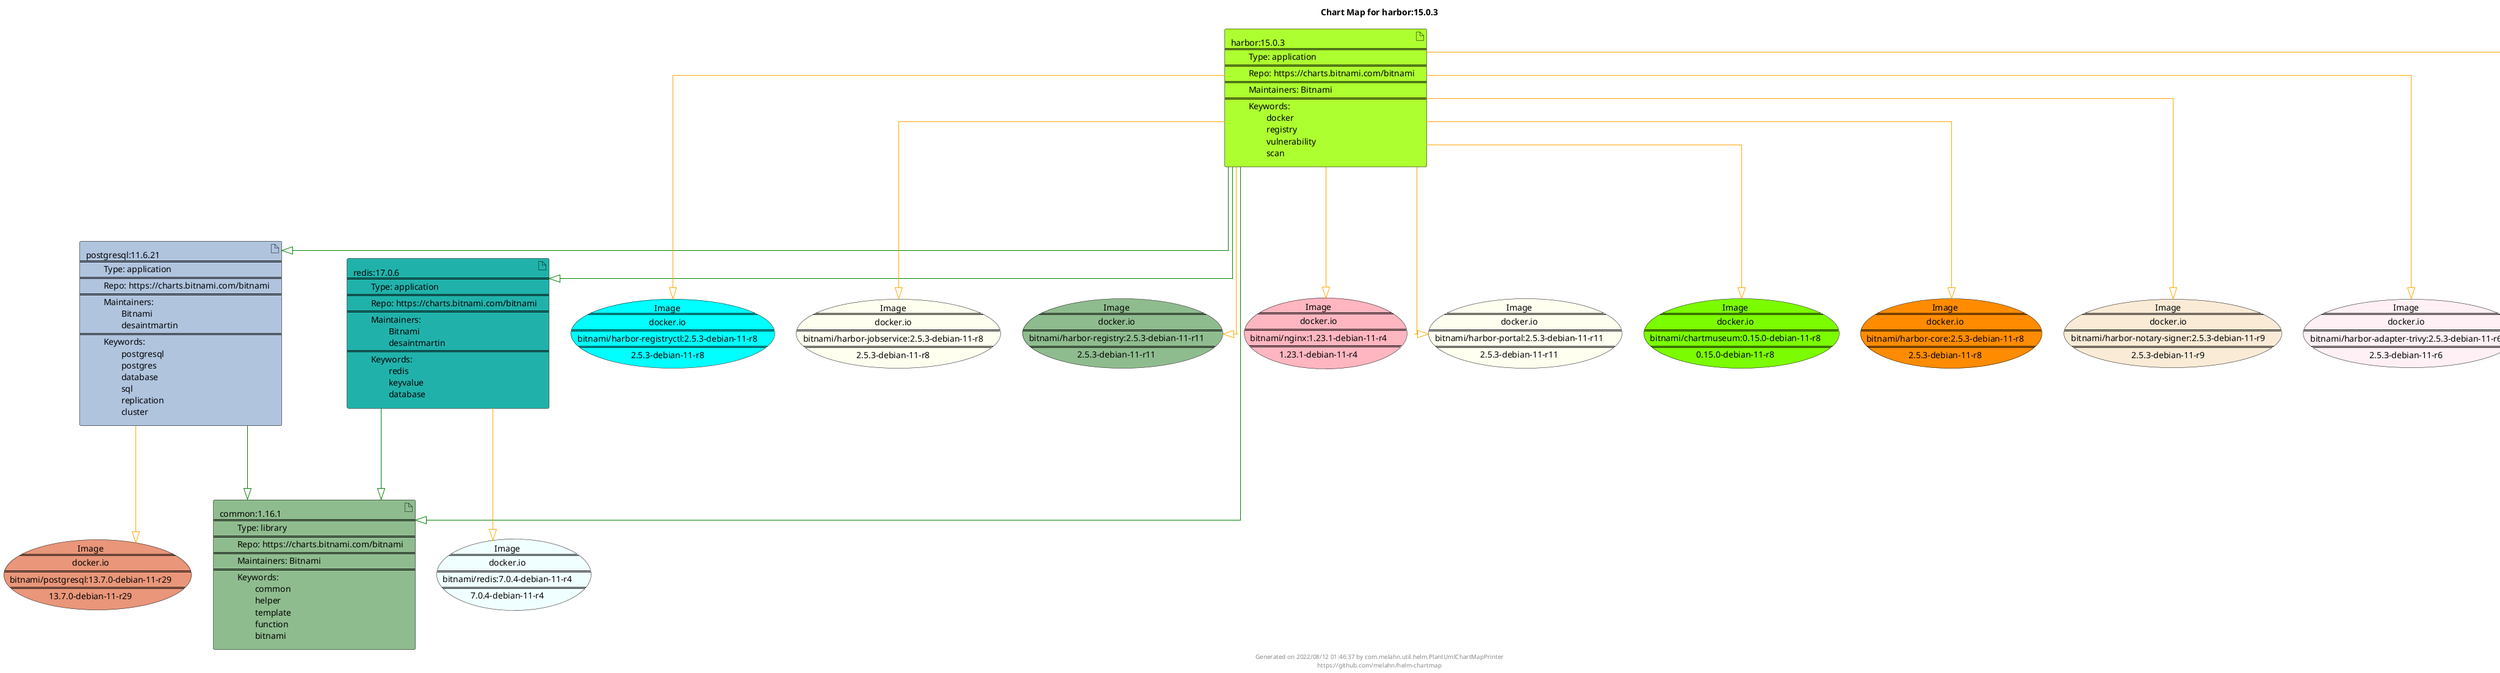 @startuml
skinparam linetype ortho
skinparam backgroundColor white
skinparam usecaseBorderColor black
skinparam usecaseArrowColor LightSlateGray
skinparam artifactBorderColor black
skinparam artifactArrowColor LightSlateGray

title Chart Map for harbor:15.0.3

'There are 4 referenced Helm Charts
artifact "common:1.16.1\n====\n\tType: library\n====\n\tRepo: https://charts.bitnami.com/bitnami\n====\n\tMaintainers: Bitnami\n====\n\tKeywords: \n\t\tcommon\n\t\thelper\n\t\ttemplate\n\t\tfunction\n\t\tbitnami" as common_1_16_1 #DarkSeaGreen
artifact "harbor:15.0.3\n====\n\tType: application\n====\n\tRepo: https://charts.bitnami.com/bitnami\n====\n\tMaintainers: Bitnami\n====\n\tKeywords: \n\t\tdocker\n\t\tregistry\n\t\tvulnerability\n\t\tscan" as harbor_15_0_3 #GreenYellow
artifact "postgresql:11.6.21\n====\n\tType: application\n====\n\tRepo: https://charts.bitnami.com/bitnami\n====\n\tMaintainers: \n\t\tBitnami\n\t\tdesaintmartin\n====\n\tKeywords: \n\t\tpostgresql\n\t\tpostgres\n\t\tdatabase\n\t\tsql\n\t\treplication\n\t\tcluster" as postgresql_11_6_21 #LightSteelBlue
artifact "redis:17.0.6\n====\n\tType: application\n====\n\tRepo: https://charts.bitnami.com/bitnami\n====\n\tMaintainers: \n\t\tBitnami\n\t\tdesaintmartin\n====\n\tKeywords: \n\t\tredis\n\t\tkeyvalue\n\t\tdatabase" as redis_17_0_6 #LightSeaGreen

'There are 12 referenced Docker Images
usecase "Image\n====\ndocker.io\n====\nbitnami/harbor-registryctl:2.5.3-debian-11-r8\n====\n2.5.3-debian-11-r8" as docker_io_bitnami_harbor_registryctl_2_5_3_debian_11_r8 #Cyan
usecase "Image\n====\ndocker.io\n====\nbitnami/harbor-jobservice:2.5.3-debian-11-r8\n====\n2.5.3-debian-11-r8" as docker_io_bitnami_harbor_jobservice_2_5_3_debian_11_r8 #Ivory
usecase "Image\n====\ndocker.io\n====\nbitnami/harbor-registry:2.5.3-debian-11-r11\n====\n2.5.3-debian-11-r11" as docker_io_bitnami_harbor_registry_2_5_3_debian_11_r11 #DarkSeaGreen
usecase "Image\n====\ndocker.io\n====\nbitnami/nginx:1.23.1-debian-11-r4\n====\n1.23.1-debian-11-r4" as docker_io_bitnami_nginx_1_23_1_debian_11_r4 #LightPink
usecase "Image\n====\ndocker.io\n====\nbitnami/redis:7.0.4-debian-11-r4\n====\n7.0.4-debian-11-r4" as docker_io_bitnami_redis_7_0_4_debian_11_r4 #Azure
usecase "Image\n====\ndocker.io\n====\nbitnami/harbor-portal:2.5.3-debian-11-r11\n====\n2.5.3-debian-11-r11" as docker_io_bitnami_harbor_portal_2_5_3_debian_11_r11 #Ivory
usecase "Image\n====\ndocker.io\n====\nbitnami/chartmuseum:0.15.0-debian-11-r8\n====\n0.15.0-debian-11-r8" as docker_io_bitnami_chartmuseum_0_15_0_debian_11_r8 #LawnGreen
usecase "Image\n====\ndocker.io\n====\nbitnami/harbor-core:2.5.3-debian-11-r8\n====\n2.5.3-debian-11-r8" as docker_io_bitnami_harbor_core_2_5_3_debian_11_r8 #Darkorange
usecase "Image\n====\ndocker.io\n====\nbitnami/harbor-notary-signer:2.5.3-debian-11-r9\n====\n2.5.3-debian-11-r9" as docker_io_bitnami_harbor_notary_signer_2_5_3_debian_11_r9 #AntiqueWhite
usecase "Image\n====\ndocker.io\n====\nbitnami/postgresql:13.7.0-debian-11-r29\n====\n13.7.0-debian-11-r29" as docker_io_bitnami_postgresql_13_7_0_debian_11_r29 #DarkSalmon
usecase "Image\n====\ndocker.io\n====\nbitnami/harbor-adapter-trivy:2.5.3-debian-11-r6\n====\n2.5.3-debian-11-r6" as docker_io_bitnami_harbor_adapter_trivy_2_5_3_debian_11_r6 #LavenderBlush
usecase "Image\n====\ndocker.io\n====\nbitnami/harbor-notary-server:2.5.3-debian-11-r11\n====\n2.5.3-debian-11-r11" as docker_io_bitnami_harbor_notary_server_2_5_3_debian_11_r11 #LightSkyBlue

'Chart Dependencies
harbor_15_0_3--[#green]-|>postgresql_11_6_21
postgresql_11_6_21--[#green]-|>common_1_16_1
harbor_15_0_3--[#green]-|>redis_17_0_6
redis_17_0_6--[#green]-|>common_1_16_1
harbor_15_0_3--[#green]-|>common_1_16_1
harbor_15_0_3--[#orange]-|>docker_io_bitnami_harbor_registry_2_5_3_debian_11_r11
harbor_15_0_3--[#orange]-|>docker_io_bitnami_harbor_core_2_5_3_debian_11_r8
harbor_15_0_3--[#orange]-|>docker_io_bitnami_harbor_adapter_trivy_2_5_3_debian_11_r6
harbor_15_0_3--[#orange]-|>docker_io_bitnami_nginx_1_23_1_debian_11_r4
harbor_15_0_3--[#orange]-|>docker_io_bitnami_harbor_registryctl_2_5_3_debian_11_r8
harbor_15_0_3--[#orange]-|>docker_io_bitnami_harbor_notary_server_2_5_3_debian_11_r11
harbor_15_0_3--[#orange]-|>docker_io_bitnami_harbor_notary_signer_2_5_3_debian_11_r9
harbor_15_0_3--[#orange]-|>docker_io_bitnami_harbor_portal_2_5_3_debian_11_r11
harbor_15_0_3--[#orange]-|>docker_io_bitnami_harbor_jobservice_2_5_3_debian_11_r8
harbor_15_0_3--[#orange]-|>docker_io_bitnami_chartmuseum_0_15_0_debian_11_r8
postgresql_11_6_21--[#orange]-|>docker_io_bitnami_postgresql_13_7_0_debian_11_r29
redis_17_0_6--[#orange]-|>docker_io_bitnami_redis_7_0_4_debian_11_r4

center footer Generated on 2022/08/12 01:46:37 by com.melahn.util.helm.PlantUmlChartMapPrinter\nhttps://github.com/melahn/helm-chartmap
@enduml
